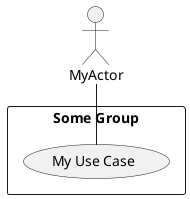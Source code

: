@startuml My Use Case
actor :MyActor:
rectangle "Some Group" {
  (My Use Case) as MyUse
}
MyActor -- MyUse
@enduml

# Participating Actors

- My Actor
- My Other Actor

# Preconditions

> Optional

- A
- B
- C

# Flow of Events

1. A
2. B
3. C

# Alternative Flow of Events

> Optional

1a. U
2a. V
3a. W

# Postconditions

> Optional

- D
- E
- F

# Quality Requirements

> Optional

- 1
- 2
- 3
